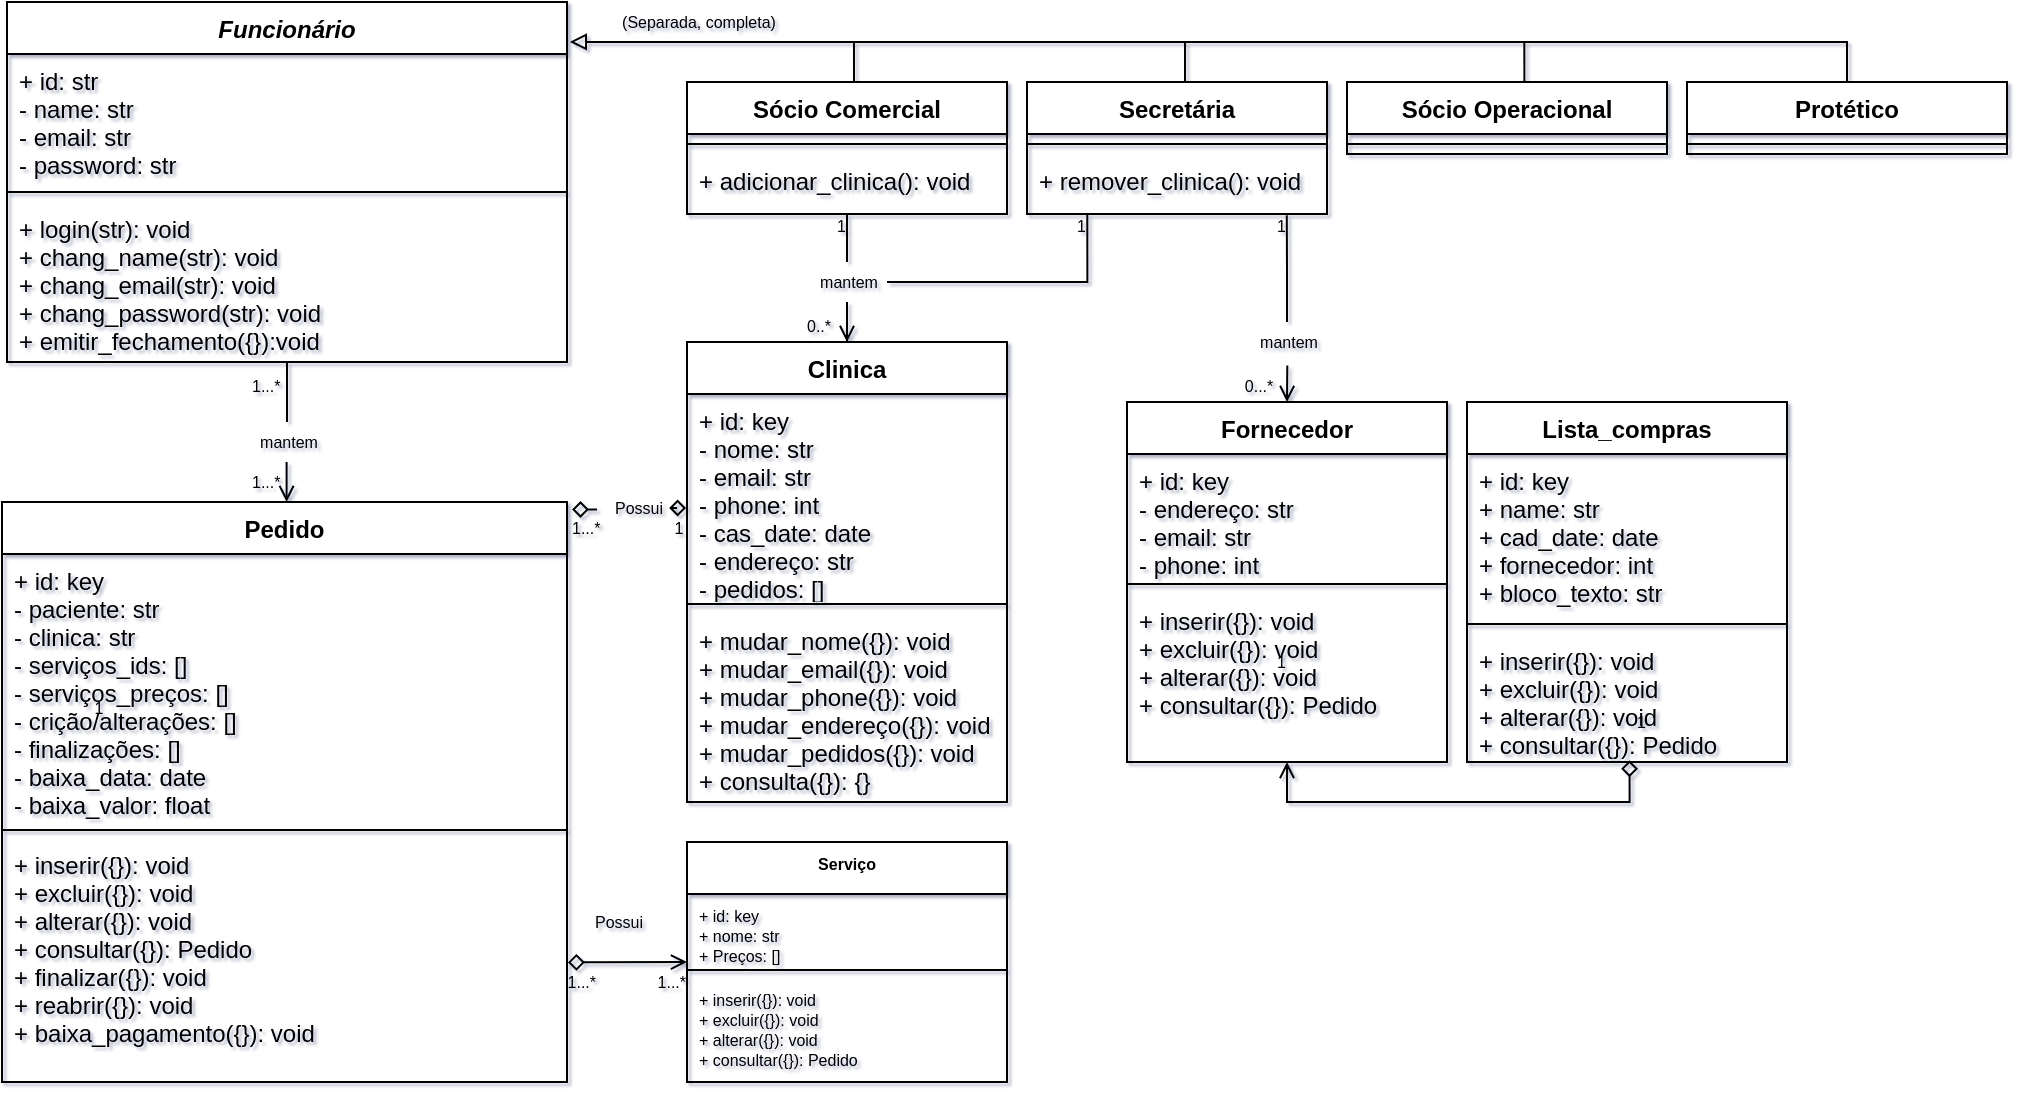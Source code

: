 <mxfile version="17.4.2" type="device"><diagram id="wCIUYgLf97K4qS9yF1l3" name="Página-1"><mxGraphModel dx="1185" dy="1552" grid="1" gridSize="10" guides="1" tooltips="1" connect="1" arrows="1" fold="1" page="1" pageScale="1" pageWidth="1169" pageHeight="827" background="none" math="0" shadow="1"><root><mxCell id="0"/><mxCell id="1" parent="0"/><mxCell id="eHvYOcXWMKYHGgOFtX7L-21" value="Clinica" style="swimlane;fontStyle=1;align=center;verticalAlign=top;childLayout=stackLayout;horizontal=1;startSize=26;horizontalStack=0;resizeParent=1;resizeParentMax=0;resizeLast=0;collapsible=1;marginBottom=0;" parent="1" vertex="1"><mxGeometry x="362.5" y="-640" width="160" height="230" as="geometry"/></mxCell><mxCell id="eHvYOcXWMKYHGgOFtX7L-22" value="+ id: key&#10;- nome: str&#10;- email: str&#10;- phone: int&#10;- cas_date: date&#10;- endereço: str &#10;- pedidos: []" style="text;strokeColor=none;fillColor=none;align=left;verticalAlign=top;spacingLeft=4;spacingRight=4;overflow=hidden;rotatable=0;points=[[0,0.5],[1,0.5]];portConstraint=eastwest;" parent="eHvYOcXWMKYHGgOFtX7L-21" vertex="1"><mxGeometry y="26" width="160" height="100" as="geometry"/></mxCell><mxCell id="eHvYOcXWMKYHGgOFtX7L-23" value="" style="line;strokeWidth=1;fillColor=none;align=left;verticalAlign=middle;spacingTop=-1;spacingLeft=3;spacingRight=3;rotatable=0;labelPosition=right;points=[];portConstraint=eastwest;" parent="eHvYOcXWMKYHGgOFtX7L-21" vertex="1"><mxGeometry y="126" width="160" height="10" as="geometry"/></mxCell><mxCell id="eHvYOcXWMKYHGgOFtX7L-24" value="+ mudar_nome({}): void&#10;+ mudar_email({}): void&#10;+ mudar_phone({}): void&#10;+ mudar_endereço({}): void&#10;+ mudar_pedidos({}): void&#10;+ consulta({}): {}" style="text;strokeColor=none;fillColor=none;align=left;verticalAlign=top;spacingLeft=4;spacingRight=4;overflow=hidden;rotatable=0;points=[[0,0.5],[1,0.5]];portConstraint=eastwest;" parent="eHvYOcXWMKYHGgOFtX7L-21" vertex="1"><mxGeometry y="136" width="160" height="94" as="geometry"/></mxCell><mxCell id="eHvYOcXWMKYHGgOFtX7L-114" value="0..*" style="text;html=1;align=center;verticalAlign=bottom;resizable=0;points=[];autosize=1;strokeColor=none;fillColor=none;fontSize=8;labelPosition=center;verticalLabelPosition=middle;" parent="1" vertex="1"><mxGeometry x="412.5" y="-660" width="30" height="20" as="geometry"/></mxCell><mxCell id="eHvYOcXWMKYHGgOFtX7L-64" value="1" style="text;html=1;align=center;verticalAlign=middle;resizable=0;points=[];autosize=1;strokeColor=none;fillColor=none;fontSize=8;" parent="1" vertex="1"><mxGeometry x="347.5" y="-557" width="20" height="20" as="geometry"/></mxCell><mxCell id="eHvYOcXWMKYHGgOFtX7L-127" value="1" style="text;html=1;align=right;verticalAlign=bottom;resizable=0;points=[];autosize=1;strokeColor=none;fillColor=none;fontSize=8;" parent="1" vertex="1"><mxGeometry x="642.5" y="-710" width="20" height="20" as="geometry"/></mxCell><mxCell id="eHvYOcXWMKYHGgOFtX7L-111" value="1" style="text;html=1;align=right;verticalAlign=bottom;resizable=0;points=[];autosize=1;strokeColor=none;fillColor=none;fontSize=8;" parent="1" vertex="1"><mxGeometry x="542.5" y="-710" width="20" height="20" as="geometry"/></mxCell><mxCell id="eHvYOcXWMKYHGgOFtX7L-76" value="1...*" style="text;html=1;align=left;verticalAlign=middle;resizable=0;points=[];autosize=1;strokeColor=none;fillColor=none;fontSize=8;" parent="1" vertex="1"><mxGeometry x="142.5" y="-580" width="30" height="20" as="geometry"/></mxCell><mxCell id="BqnHKmlC6TDijNeTiooH-1" value="Funcionário" style="swimlane;fontStyle=3;align=center;verticalAlign=top;childLayout=stackLayout;horizontal=1;startSize=26;horizontalStack=0;resizeParent=1;resizeParentMax=0;resizeLast=0;collapsible=1;marginBottom=0;" parent="1" vertex="1"><mxGeometry x="22.5" y="-810" width="280" height="180" as="geometry"/></mxCell><mxCell id="BqnHKmlC6TDijNeTiooH-2" value="+ id: str&#10;- name: str&#10;- email: str&#10;- password: str " style="text;strokeColor=none;fillColor=none;align=left;verticalAlign=top;spacingLeft=4;spacingRight=4;overflow=hidden;rotatable=0;points=[[0,0.5],[1,0.5]];portConstraint=eastwest;" parent="BqnHKmlC6TDijNeTiooH-1" vertex="1"><mxGeometry y="26" width="280" height="64" as="geometry"/></mxCell><mxCell id="BqnHKmlC6TDijNeTiooH-3" value="" style="line;strokeWidth=1;fillColor=none;align=left;verticalAlign=middle;spacingTop=-1;spacingLeft=3;spacingRight=3;rotatable=0;labelPosition=right;points=[];portConstraint=eastwest;" parent="BqnHKmlC6TDijNeTiooH-1" vertex="1"><mxGeometry y="90" width="280" height="10" as="geometry"/></mxCell><mxCell id="BqnHKmlC6TDijNeTiooH-4" value="+ login(str): void&#10;+ chang_name(str): void&#10;+ chang_email(str): void&#10;+ chang_password(str): void&#10;+ emitir_fechamento({}):void" style="text;strokeColor=none;fillColor=none;align=left;verticalAlign=top;spacingLeft=4;spacingRight=4;overflow=hidden;rotatable=0;points=[[0,0.5],[1,0.5]];portConstraint=eastwest;" parent="BqnHKmlC6TDijNeTiooH-1" vertex="1"><mxGeometry y="100" width="280" height="80" as="geometry"/></mxCell><mxCell id="eHvYOcXWMKYHGgOFtX7L-121" style="edgeStyle=orthogonalEdgeStyle;rounded=0;orthogonalLoop=1;jettySize=auto;html=1;exitX=0.5;exitY=0;exitDx=0;exitDy=0;labelBackgroundColor=#FFFFFF;fontSize=8;startArrow=none;startFill=0;endArrow=none;endFill=0;strokeColor=#030303;" parent="1" source="eHvYOcXWMKYHGgOFtX7L-1" edge="1"><mxGeometry relative="1" as="geometry"><mxPoint x="445.99" y="-790.0" as="targetPoint"/></mxGeometry></mxCell><mxCell id="Xo3RzvMKRkTx9Nn4F3zW-1" style="edgeStyle=orthogonalEdgeStyle;rounded=0;orthogonalLoop=1;jettySize=auto;html=1;entryX=0.5;entryY=0;entryDx=0;entryDy=0;strokeColor=#000000;startArrow=none;endArrow=open;endFill=0;" parent="1" source="eHvYOcXWMKYHGgOFtX7L-106" target="eHvYOcXWMKYHGgOFtX7L-21" edge="1"><mxGeometry relative="1" as="geometry"/></mxCell><mxCell id="eHvYOcXWMKYHGgOFtX7L-1" value="Sócio Comercial" style="swimlane;fontStyle=1;align=center;verticalAlign=top;childLayout=stackLayout;horizontal=1;startSize=26;horizontalStack=0;resizeParent=1;resizeParentMax=0;resizeLast=0;collapsible=1;marginBottom=0;" parent="1" vertex="1"><mxGeometry x="362.5" y="-770" width="160" height="66" as="geometry"/></mxCell><mxCell id="eHvYOcXWMKYHGgOFtX7L-3" value="" style="line;strokeWidth=1;fillColor=none;align=left;verticalAlign=middle;spacingTop=-1;spacingLeft=3;spacingRight=3;rotatable=0;labelPosition=right;points=[];portConstraint=eastwest;" parent="eHvYOcXWMKYHGgOFtX7L-1" vertex="1"><mxGeometry y="26" width="160" height="10" as="geometry"/></mxCell><mxCell id="eHvYOcXWMKYHGgOFtX7L-4" value="+ adicionar_clinica(): void" style="text;strokeColor=none;fillColor=none;align=left;verticalAlign=top;spacingLeft=4;spacingRight=4;overflow=hidden;rotatable=0;points=[[0,0.5],[1,0.5]];portConstraint=eastwest;" parent="eHvYOcXWMKYHGgOFtX7L-1" vertex="1"><mxGeometry y="36" width="160" height="30" as="geometry"/></mxCell><mxCell id="eHvYOcXWMKYHGgOFtX7L-119" style="edgeStyle=orthogonalEdgeStyle;rounded=0;orthogonalLoop=1;jettySize=auto;html=1;exitX=0.5;exitY=0;exitDx=0;exitDy=0;labelBackgroundColor=#FFFFFF;fontSize=8;startArrow=none;startFill=0;endArrow=none;endFill=0;strokeColor=#030303;" parent="1" source="eHvYOcXWMKYHGgOFtX7L-5" edge="1"><mxGeometry relative="1" as="geometry"><mxPoint x="781.162" y="-790.0" as="targetPoint"/></mxGeometry></mxCell><mxCell id="eHvYOcXWMKYHGgOFtX7L-5" value="Sócio Operacional" style="swimlane;fontStyle=1;align=center;verticalAlign=top;childLayout=stackLayout;horizontal=1;startSize=26;horizontalStack=0;resizeParent=1;resizeParentMax=0;resizeLast=0;collapsible=1;marginBottom=0;" parent="1" vertex="1"><mxGeometry x="692.5" y="-770" width="160" height="36" as="geometry"/></mxCell><mxCell id="eHvYOcXWMKYHGgOFtX7L-7" value="" style="line;strokeWidth=1;fillColor=none;align=left;verticalAlign=middle;spacingTop=-1;spacingLeft=3;spacingRight=3;rotatable=0;labelPosition=right;points=[];portConstraint=eastwest;" parent="eHvYOcXWMKYHGgOFtX7L-5" vertex="1"><mxGeometry y="26" width="160" height="10" as="geometry"/></mxCell><mxCell id="eHvYOcXWMKYHGgOFtX7L-120" style="edgeStyle=orthogonalEdgeStyle;rounded=0;orthogonalLoop=1;jettySize=auto;html=1;exitX=0.5;exitY=0;exitDx=0;exitDy=0;labelBackgroundColor=#FFFFFF;fontSize=8;startArrow=none;startFill=0;endArrow=none;endFill=0;strokeColor=#030303;" parent="1" source="eHvYOcXWMKYHGgOFtX7L-9" edge="1"><mxGeometry relative="1" as="geometry"><mxPoint x="611.507" y="-790.0" as="targetPoint"/></mxGeometry></mxCell><mxCell id="eHvYOcXWMKYHGgOFtX7L-9" value="Secretária" style="swimlane;fontStyle=1;align=center;verticalAlign=top;childLayout=stackLayout;horizontal=1;startSize=26;horizontalStack=0;resizeParent=1;resizeParentMax=0;resizeLast=0;collapsible=1;marginBottom=0;" parent="1" vertex="1"><mxGeometry x="532.5" y="-770" width="150" height="66" as="geometry"/></mxCell><mxCell id="eHvYOcXWMKYHGgOFtX7L-11" value="" style="line;strokeWidth=1;fillColor=none;align=left;verticalAlign=middle;spacingTop=-1;spacingLeft=3;spacingRight=3;rotatable=0;labelPosition=right;points=[];portConstraint=eastwest;" parent="eHvYOcXWMKYHGgOFtX7L-9" vertex="1"><mxGeometry y="26" width="150" height="10" as="geometry"/></mxCell><mxCell id="eHvYOcXWMKYHGgOFtX7L-12" value="+ remover_clinica(): void&#10;" style="text;strokeColor=none;fillColor=none;align=left;verticalAlign=top;spacingLeft=4;spacingRight=4;overflow=hidden;rotatable=0;points=[[0,0.5],[1,0.5]];portConstraint=eastwest;" parent="eHvYOcXWMKYHGgOFtX7L-9" vertex="1"><mxGeometry y="36" width="150" height="30" as="geometry"/></mxCell><mxCell id="eHvYOcXWMKYHGgOFtX7L-118" style="edgeStyle=orthogonalEdgeStyle;rounded=0;orthogonalLoop=1;jettySize=auto;html=1;exitX=0.5;exitY=0;exitDx=0;exitDy=0;labelBackgroundColor=#FFFFFF;fontSize=8;startArrow=none;startFill=0;endArrow=block;endFill=0;strokeColor=#030303;entryX=1.005;entryY=0.111;entryDx=0;entryDy=0;entryPerimeter=0;" parent="1" source="eHvYOcXWMKYHGgOFtX7L-13" target="BqnHKmlC6TDijNeTiooH-1" edge="1"><mxGeometry relative="1" as="geometry"><mxPoint x="312.5" y="-789.712" as="targetPoint"/><Array as="points"><mxPoint x="942.5" y="-790"/></Array></mxGeometry></mxCell><mxCell id="eHvYOcXWMKYHGgOFtX7L-13" value="Protético" style="swimlane;fontStyle=1;align=center;verticalAlign=top;childLayout=stackLayout;horizontal=1;startSize=26;horizontalStack=0;resizeParent=1;resizeParentMax=0;resizeLast=0;collapsible=1;marginBottom=0;" parent="1" vertex="1"><mxGeometry x="862.5" y="-770" width="160" height="36" as="geometry"/></mxCell><mxCell id="eHvYOcXWMKYHGgOFtX7L-15" value="" style="line;strokeWidth=1;fillColor=none;align=left;verticalAlign=middle;spacingTop=-1;spacingLeft=3;spacingRight=3;rotatable=0;labelPosition=right;points=[];portConstraint=eastwest;" parent="eHvYOcXWMKYHGgOFtX7L-13" vertex="1"><mxGeometry y="26" width="160" height="10" as="geometry"/></mxCell><mxCell id="eHvYOcXWMKYHGgOFtX7L-99" style="edgeStyle=orthogonalEdgeStyle;rounded=0;orthogonalLoop=1;jettySize=auto;html=1;exitX=1;exitY=0.5;exitDx=0;exitDy=0;entryX=-0.003;entryY=0.576;entryDx=0;entryDy=0;labelBackgroundColor=#FFFFFF;fontSize=8;startArrow=none;startFill=0;endArrow=diamond;endFill=0;strokeColor=#030303;entryPerimeter=0;" parent="1" source="eHvYOcXWMKYHGgOFtX7L-100" target="eHvYOcXWMKYHGgOFtX7L-22" edge="1"><mxGeometry relative="1" as="geometry"/></mxCell><mxCell id="Xo3RzvMKRkTx9Nn4F3zW-5" style="edgeStyle=orthogonalEdgeStyle;rounded=0;orthogonalLoop=1;jettySize=auto;html=1;entryX=0.5;entryY=1;entryDx=0;entryDy=0;entryPerimeter=0;startArrow=none;startFill=0;endArrow=none;endFill=0;strokeColor=#000000;" parent="1" source="eHvYOcXWMKYHGgOFtX7L-73" target="BqnHKmlC6TDijNeTiooH-4" edge="1"><mxGeometry relative="1" as="geometry"/></mxCell><mxCell id="eHvYOcXWMKYHGgOFtX7L-25" value="Pedido" style="swimlane;fontStyle=1;align=center;verticalAlign=top;childLayout=stackLayout;horizontal=1;startSize=26;horizontalStack=0;resizeParent=1;resizeParentMax=0;resizeLast=0;collapsible=1;marginBottom=0;" parent="1" vertex="1"><mxGeometry x="20" y="-560" width="282.5" height="290" as="geometry"/></mxCell><mxCell id="eHvYOcXWMKYHGgOFtX7L-26" value="+ id: key&#10;- paciente: str&#10;- clinica: str&#10;- serviços_ids: []&#10;- serviços_preços: []&#10;- crição/alterações: []&#10;- finalizações: []&#10;- baixa_data: date&#10;- baixa_valor: float" style="text;strokeColor=none;fillColor=none;align=left;verticalAlign=top;spacingLeft=4;spacingRight=4;overflow=hidden;rotatable=0;points=[[0,0.5],[1,0.5]];portConstraint=eastwest;" parent="eHvYOcXWMKYHGgOFtX7L-25" vertex="1"><mxGeometry y="26" width="282.5" height="134" as="geometry"/></mxCell><mxCell id="eHvYOcXWMKYHGgOFtX7L-27" value="" style="line;strokeWidth=1;fillColor=none;align=left;verticalAlign=middle;spacingTop=-1;spacingLeft=3;spacingRight=3;rotatable=0;labelPosition=right;points=[];portConstraint=eastwest;" parent="eHvYOcXWMKYHGgOFtX7L-25" vertex="1"><mxGeometry y="160" width="282.5" height="8" as="geometry"/></mxCell><mxCell id="eHvYOcXWMKYHGgOFtX7L-28" value="+ inserir({}): void&#10;+ excluir({}): void&#10;+ alterar({}): void&#10;+ consultar({}): Pedido&#10;+ finalizar({}): void&#10;+ reabrir({}): void&#10;+ baixa_pagamento({}): void" style="text;strokeColor=none;fillColor=none;align=left;verticalAlign=top;spacingLeft=4;spacingRight=4;overflow=hidden;rotatable=0;points=[[0,0.5],[1,0.5]];portConstraint=eastwest;" parent="eHvYOcXWMKYHGgOFtX7L-25" vertex="1"><mxGeometry y="168" width="282.5" height="122" as="geometry"/></mxCell><mxCell id="eHvYOcXWMKYHGgOFtX7L-126" style="edgeStyle=orthogonalEdgeStyle;rounded=0;orthogonalLoop=1;jettySize=auto;html=1;exitX=0.5;exitY=0;exitDx=0;exitDy=0;labelBackgroundColor=#FFFFFF;fontSize=8;startArrow=none;startFill=0;endArrow=none;endFill=0;strokeColor=#030303;entryX=0.866;entryY=1.019;entryDx=0;entryDy=0;entryPerimeter=0;" parent="1" source="eHvYOcXWMKYHGgOFtX7L-130" target="eHvYOcXWMKYHGgOFtX7L-12" edge="1"><mxGeometry relative="1" as="geometry"><mxPoint x="642.5" y="-650" as="targetPoint"/></mxGeometry></mxCell><mxCell id="eHvYOcXWMKYHGgOFtX7L-132" style="edgeStyle=orthogonalEdgeStyle;rounded=0;orthogonalLoop=1;jettySize=auto;html=1;exitX=0.5;exitY=0;exitDx=0;exitDy=0;entryX=0.504;entryY=1.088;entryDx=0;entryDy=0;entryPerimeter=0;labelBackgroundColor=#FFFFFF;fontSize=8;startArrow=open;startFill=0;endArrow=none;endFill=0;strokeColor=#030303;" parent="1" source="eHvYOcXWMKYHGgOFtX7L-33" target="eHvYOcXWMKYHGgOFtX7L-130" edge="1"><mxGeometry relative="1" as="geometry"/></mxCell><mxCell id="eHvYOcXWMKYHGgOFtX7L-33" value="Fornecedor" style="swimlane;fontStyle=1;align=center;verticalAlign=top;childLayout=stackLayout;horizontal=1;startSize=26;horizontalStack=0;resizeParent=1;resizeParentMax=0;resizeLast=0;collapsible=1;marginBottom=0;" parent="1" vertex="1"><mxGeometry x="582.5" y="-610" width="160" height="180" as="geometry"/></mxCell><mxCell id="eHvYOcXWMKYHGgOFtX7L-34" value="+ id: key &#10;- endereço: str&#10;- email: str&#10;- phone: int" style="text;strokeColor=none;fillColor=none;align=left;verticalAlign=top;spacingLeft=4;spacingRight=4;overflow=hidden;rotatable=0;points=[[0,0.5],[1,0.5]];portConstraint=eastwest;" parent="eHvYOcXWMKYHGgOFtX7L-33" vertex="1"><mxGeometry y="26" width="160" height="60" as="geometry"/></mxCell><mxCell id="eHvYOcXWMKYHGgOFtX7L-35" value="" style="line;strokeWidth=1;fillColor=none;align=left;verticalAlign=middle;spacingTop=-1;spacingLeft=3;spacingRight=3;rotatable=0;labelPosition=right;points=[];portConstraint=eastwest;" parent="eHvYOcXWMKYHGgOFtX7L-33" vertex="1"><mxGeometry y="86" width="160" height="10" as="geometry"/></mxCell><mxCell id="eHvYOcXWMKYHGgOFtX7L-36" value="+ inserir({}): void&#10;+ excluir({}): void&#10;+ alterar({}): void&#10;+ consultar({}): Pedido" style="text;strokeColor=none;fillColor=none;align=left;verticalAlign=top;spacingLeft=4;spacingRight=4;overflow=hidden;rotatable=0;points=[[0,0.5],[1,0.5]];portConstraint=eastwest;" parent="eHvYOcXWMKYHGgOFtX7L-33" vertex="1"><mxGeometry y="96" width="160" height="84" as="geometry"/></mxCell><mxCell id="eHvYOcXWMKYHGgOFtX7L-37" value="Lista_compras" style="swimlane;fontStyle=1;align=center;verticalAlign=top;childLayout=stackLayout;horizontal=1;startSize=26;horizontalStack=0;resizeParent=1;resizeParentMax=0;resizeLast=0;collapsible=1;marginBottom=0;" parent="1" vertex="1"><mxGeometry x="752.5" y="-610" width="160" height="180" as="geometry"/></mxCell><mxCell id="eHvYOcXWMKYHGgOFtX7L-38" value="+ id: key&#10;+ name: str&#10;+ cad_date: date&#10;+ fornecedor: int&#10;+ bloco_texto: str" style="text;strokeColor=none;fillColor=none;align=left;verticalAlign=top;spacingLeft=4;spacingRight=4;overflow=hidden;rotatable=0;points=[[0,0.5],[1,0.5]];portConstraint=eastwest;" parent="eHvYOcXWMKYHGgOFtX7L-37" vertex="1"><mxGeometry y="26" width="160" height="80" as="geometry"/></mxCell><mxCell id="eHvYOcXWMKYHGgOFtX7L-39" value="" style="line;strokeWidth=1;fillColor=none;align=left;verticalAlign=middle;spacingTop=-1;spacingLeft=3;spacingRight=3;rotatable=0;labelPosition=right;points=[];portConstraint=eastwest;" parent="eHvYOcXWMKYHGgOFtX7L-37" vertex="1"><mxGeometry y="106" width="160" height="10" as="geometry"/></mxCell><mxCell id="eHvYOcXWMKYHGgOFtX7L-40" value="+ inserir({}): void&#10;+ excluir({}): void&#10;+ alterar({}): void&#10;+ consultar({}): Pedido" style="text;strokeColor=none;fillColor=none;align=left;verticalAlign=top;spacingLeft=4;spacingRight=4;overflow=hidden;rotatable=0;points=[[0,0.5],[1,0.5]];portConstraint=eastwest;" parent="eHvYOcXWMKYHGgOFtX7L-37" vertex="1"><mxGeometry y="116" width="160" height="64" as="geometry"/></mxCell><mxCell id="eHvYOcXWMKYHGgOFtX7L-49" value="1" style="text;html=1;align=center;verticalAlign=middle;resizable=0;points=[];autosize=1;strokeColor=none;fillColor=none;fontSize=8;" parent="1" vertex="1"><mxGeometry x="57.5" y="-467" width="20" height="20" as="geometry"/></mxCell><mxCell id="eHvYOcXWMKYHGgOFtX7L-53" value="(Separada, completa)" style="text;html=1;align=center;verticalAlign=middle;resizable=0;points=[];autosize=1;strokeColor=none;fillColor=none;fontSize=8;" parent="1" vertex="1"><mxGeometry x="322.5" y="-810" width="90" height="20" as="geometry"/></mxCell><mxCell id="eHvYOcXWMKYHGgOFtX7L-63" value="1...*" style="text;html=1;align=left;verticalAlign=middle;resizable=0;points=[];autosize=1;strokeColor=none;fillColor=none;fontSize=8;strokeWidth=0;" parent="1" vertex="1"><mxGeometry x="302.5" y="-557" width="30" height="20" as="geometry"/></mxCell><mxCell id="eHvYOcXWMKYHGgOFtX7L-75" value="1...*" style="text;html=1;align=left;verticalAlign=bottom;resizable=0;points=[];autosize=1;strokeColor=none;fillColor=none;fontSize=8;" parent="1" vertex="1"><mxGeometry x="142.5" y="-630" width="30" height="20" as="geometry"/></mxCell><mxCell id="eHvYOcXWMKYHGgOFtX7L-85" value="1...*" style="text;html=1;align=right;verticalAlign=middle;resizable=0;points=[];autosize=1;strokeColor=none;fillColor=none;fontSize=8;" parent="1" vertex="1"><mxGeometry x="332.5" y="-330" width="30" height="20" as="geometry"/></mxCell><mxCell id="Xo3RzvMKRkTx9Nn4F3zW-10" style="edgeStyle=orthogonalEdgeStyle;rounded=0;orthogonalLoop=1;jettySize=auto;html=1;exitX=0;exitY=0.5;exitDx=0;exitDy=0;entryX=0.515;entryY=0.011;entryDx=0;entryDy=0;startArrow=open;startFill=0;endArrow=diamond;endFill=0;strokeColor=#000000;entryPerimeter=0;" parent="1" source="eHvYOcXWMKYHGgOFtX7L-87" target="eHvYOcXWMKYHGgOFtX7L-109" edge="1"><mxGeometry relative="1" as="geometry"><Array as="points"><mxPoint x="303.5" y="-330"/></Array></mxGeometry></mxCell><mxCell id="eHvYOcXWMKYHGgOFtX7L-87" value="Serviço" style="swimlane;fontStyle=1;align=center;verticalAlign=top;childLayout=stackLayout;horizontal=1;startSize=26;horizontalStack=0;resizeParent=1;resizeParentMax=0;resizeLast=0;collapsible=1;marginBottom=0;fontSize=8;" parent="1" vertex="1"><mxGeometry x="362.5" y="-390" width="160" height="120" as="geometry"/></mxCell><mxCell id="eHvYOcXWMKYHGgOFtX7L-88" value="+ id: key&#10;+ nome: str&#10;+ Preços: [] &#10;" style="text;strokeColor=none;fillColor=none;align=left;verticalAlign=top;spacingLeft=4;spacingRight=4;overflow=hidden;rotatable=0;points=[[0,0.5],[1,0.5]];portConstraint=eastwest;fontSize=8;" parent="eHvYOcXWMKYHGgOFtX7L-87" vertex="1"><mxGeometry y="26" width="160" height="34" as="geometry"/></mxCell><mxCell id="eHvYOcXWMKYHGgOFtX7L-89" value="" style="line;strokeWidth=1;fillColor=none;align=left;verticalAlign=middle;spacingTop=-1;spacingLeft=3;spacingRight=3;rotatable=0;labelPosition=right;points=[];portConstraint=eastwest;fontSize=8;" parent="eHvYOcXWMKYHGgOFtX7L-87" vertex="1"><mxGeometry y="60" width="160" height="8" as="geometry"/></mxCell><mxCell id="eHvYOcXWMKYHGgOFtX7L-90" value="+ inserir({}): void&#10;+ excluir({}): void&#10;+ alterar({}): void&#10;+ consultar({}): Pedido" style="text;strokeColor=none;fillColor=none;align=left;verticalAlign=top;spacingLeft=4;spacingRight=4;overflow=hidden;rotatable=0;points=[[0,0.5],[1,0.5]];portConstraint=eastwest;fontSize=8;" parent="eHvYOcXWMKYHGgOFtX7L-87" vertex="1"><mxGeometry y="68" width="160" height="52" as="geometry"/></mxCell><mxCell id="eHvYOcXWMKYHGgOFtX7L-100" value="Possui" style="text;html=1;align=center;verticalAlign=middle;resizable=0;points=[];autosize=1;strokeColor=none;fillColor=none;fontSize=8;horizontal=1;spacing=0;strokeWidth=1;" parent="1" vertex="1"><mxGeometry x="317.5" y="-567" width="40" height="20" as="geometry"/></mxCell><mxCell id="eHvYOcXWMKYHGgOFtX7L-101" value="" style="edgeStyle=orthogonalEdgeStyle;rounded=0;orthogonalLoop=1;jettySize=auto;html=1;exitX=1.009;exitY=0.431;exitDx=0;exitDy=0;entryX=0.001;entryY=0.538;entryDx=0;entryDy=0;labelBackgroundColor=#FFFFFF;fontSize=8;startArrow=diamond;startFill=0;endArrow=none;endFill=0;strokeColor=#030303;entryPerimeter=0;exitPerimeter=0;" parent="1" target="eHvYOcXWMKYHGgOFtX7L-100" edge="1"><mxGeometry relative="1" as="geometry"><mxPoint x="305.043" y="-556.246" as="sourcePoint"/><mxPoint x="312.66" y="-543.428" as="targetPoint"/></mxGeometry></mxCell><mxCell id="eHvYOcXWMKYHGgOFtX7L-109" value="1...*" style="text;html=1;align=right;verticalAlign=middle;resizable=0;points=[];autosize=1;strokeColor=none;fillColor=none;fontSize=8;" parent="1" vertex="1"><mxGeometry x="287.5" y="-330" width="30" height="20" as="geometry"/></mxCell><mxCell id="eHvYOcXWMKYHGgOFtX7L-110" value="1" style="text;html=1;align=right;verticalAlign=bottom;resizable=0;points=[];autosize=1;strokeColor=none;fillColor=none;fontSize=8;" parent="1" vertex="1"><mxGeometry x="422.5" y="-710" width="20" height="20" as="geometry"/></mxCell><mxCell id="eHvYOcXWMKYHGgOFtX7L-128" value="0...*" style="text;html=1;align=center;verticalAlign=bottom;resizable=0;points=[];autosize=1;strokeColor=none;fillColor=none;fontSize=8;" parent="1" vertex="1"><mxGeometry x="632.5" y="-630" width="30" height="20" as="geometry"/></mxCell><mxCell id="eHvYOcXWMKYHGgOFtX7L-130" value="mantem" style="text;html=1;align=center;verticalAlign=middle;resizable=0;points=[];autosize=1;strokeColor=none;fillColor=none;fontSize=8;" parent="1" vertex="1"><mxGeometry x="642.5" y="-650" width="40" height="20" as="geometry"/></mxCell><mxCell id="eHvYOcXWMKYHGgOFtX7L-134" value="1" style="text;html=1;align=right;verticalAlign=middle;resizable=0;points=[];autosize=1;strokeColor=none;fillColor=none;fontSize=8;" parent="1" vertex="1"><mxGeometry x="642.5" y="-490" width="20" height="20" as="geometry"/></mxCell><mxCell id="eHvYOcXWMKYHGgOFtX7L-136" style="edgeStyle=orthogonalEdgeStyle;rounded=0;orthogonalLoop=1;jettySize=auto;html=1;entryX=0.508;entryY=0.987;entryDx=0;entryDy=0;entryPerimeter=0;labelBackgroundColor=#FFFFFF;fontSize=8;startArrow=open;startFill=0;endArrow=diamond;endFill=0;strokeColor=#030303;exitX=0.5;exitY=1;exitDx=0;exitDy=0;" parent="1" source="eHvYOcXWMKYHGgOFtX7L-33" target="eHvYOcXWMKYHGgOFtX7L-40" edge="1"><mxGeometry relative="1" as="geometry"><mxPoint x="663.5" y="-483" as="sourcePoint"/></mxGeometry></mxCell><mxCell id="eHvYOcXWMKYHGgOFtX7L-137" value="1" style="text;html=1;align=right;verticalAlign=middle;resizable=0;points=[];autosize=1;strokeColor=none;fillColor=none;fontSize=8;" parent="1" vertex="1"><mxGeometry x="822.5" y="-460" width="20" height="20" as="geometry"/></mxCell><mxCell id="Xo3RzvMKRkTx9Nn4F3zW-7" style="edgeStyle=orthogonalEdgeStyle;rounded=0;orthogonalLoop=1;jettySize=auto;html=1;startArrow=none;startFill=0;endArrow=none;endFill=0;strokeColor=#000000;entryX=0.201;entryY=1.012;entryDx=0;entryDy=0;entryPerimeter=0;" parent="1" source="eHvYOcXWMKYHGgOFtX7L-106" target="eHvYOcXWMKYHGgOFtX7L-12" edge="1"><mxGeometry relative="1" as="geometry"><mxPoint x="562.5" y="-700" as="targetPoint"/><Array as="points"><mxPoint x="562.5" y="-670"/></Array></mxGeometry></mxCell><mxCell id="eHvYOcXWMKYHGgOFtX7L-106" value="mantem" style="text;html=1;align=center;verticalAlign=middle;resizable=0;points=[];autosize=1;strokeColor=none;fillColor=none;fontSize=8;" parent="1" vertex="1"><mxGeometry x="422.5" y="-680" width="40" height="20" as="geometry"/></mxCell><mxCell id="Xo3RzvMKRkTx9Nn4F3zW-2" value="" style="edgeStyle=orthogonalEdgeStyle;rounded=0;orthogonalLoop=1;jettySize=auto;html=1;entryX=0.5;entryY=0;entryDx=0;entryDy=0;strokeColor=#000000;endArrow=none;" parent="1" source="eHvYOcXWMKYHGgOFtX7L-1" target="eHvYOcXWMKYHGgOFtX7L-106" edge="1"><mxGeometry relative="1" as="geometry"><mxPoint x="442.5" y="-660" as="sourcePoint"/><mxPoint x="442.5" y="-500" as="targetPoint"/></mxGeometry></mxCell><mxCell id="eHvYOcXWMKYHGgOFtX7L-73" value="mantem" style="text;html=1;align=center;verticalAlign=middle;resizable=0;points=[];autosize=1;strokeColor=none;fillColor=none;fontSize=8;horizontal=1;spacing=0;" parent="1" vertex="1"><mxGeometry x="142.5" y="-600" width="40" height="20" as="geometry"/></mxCell><mxCell id="Xo3RzvMKRkTx9Nn4F3zW-6" value="" style="edgeStyle=orthogonalEdgeStyle;rounded=0;orthogonalLoop=1;jettySize=auto;html=1;entryX=0.496;entryY=1;entryDx=0;entryDy=0;entryPerimeter=0;startArrow=open;startFill=0;endArrow=none;endFill=0;strokeColor=#000000;" parent="1" source="eHvYOcXWMKYHGgOFtX7L-25" target="eHvYOcXWMKYHGgOFtX7L-73" edge="1"><mxGeometry relative="1" as="geometry"><mxPoint x="161.239" y="-560" as="sourcePoint"/><mxPoint x="161.38" y="-620" as="targetPoint"/><Array as="points"><mxPoint x="162.5" y="-580"/></Array></mxGeometry></mxCell><mxCell id="eHvYOcXWMKYHGgOFtX7L-91" value="Possui" style="text;html=1;align=center;verticalAlign=middle;resizable=0;points=[];autosize=1;strokeColor=none;fillColor=none;fontSize=8;horizontal=1;spacing=0;" parent="1" vertex="1"><mxGeometry x="307.5" y="-360" width="40" height="20" as="geometry"/></mxCell></root></mxGraphModel></diagram></mxfile>
